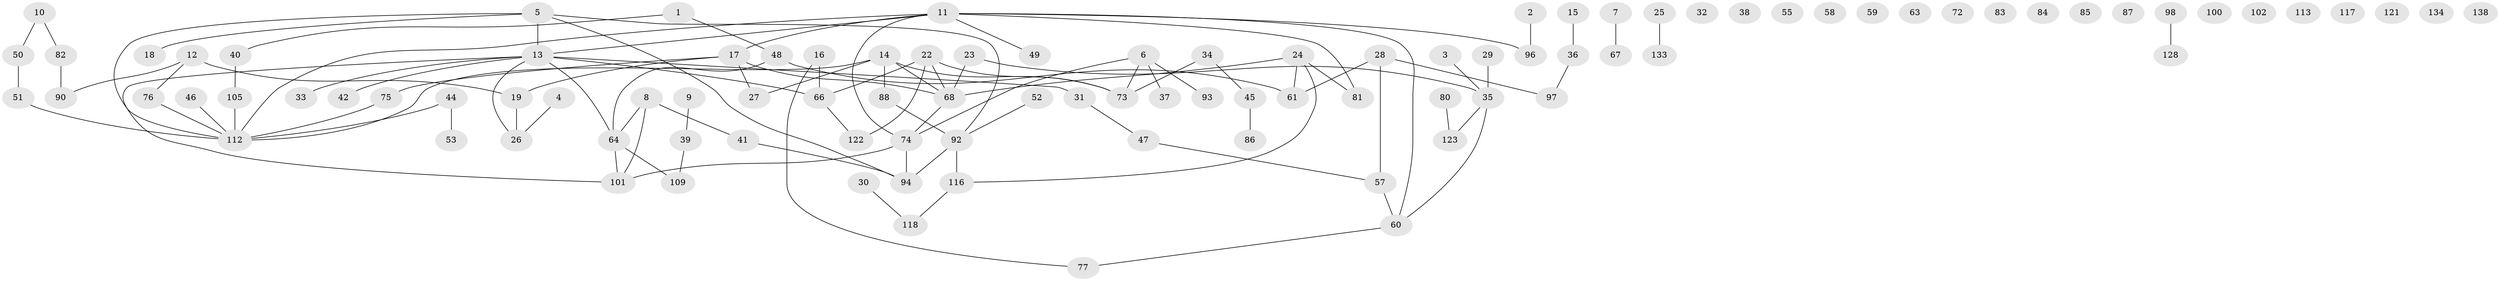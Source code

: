 // original degree distribution, {2: 0.3333333333333333, 1: 0.2361111111111111, 5: 0.05555555555555555, 3: 0.14583333333333334, 4: 0.09027777777777778, 0: 0.125, 6: 0.006944444444444444, 7: 0.006944444444444444}
// Generated by graph-tools (version 1.1) at 2025/16/03/04/25 18:16:32]
// undirected, 100 vertices, 105 edges
graph export_dot {
graph [start="1"]
  node [color=gray90,style=filled];
  1 [super="+114+110"];
  2 [super="+135"];
  3 [super="+43"];
  4;
  5;
  6 [super="+111+91"];
  7;
  8;
  9;
  10 [super="+65+56+106"];
  11 [super="+99+71"];
  12 [super="+130"];
  13 [super="+21"];
  14 [super="+20+78"];
  15;
  16;
  17 [super="+104"];
  18 [super="+119"];
  19 [super="+136"];
  22 [super="+108"];
  23 [super="+125"];
  24 [super="+107"];
  25;
  26;
  27 [super="+70"];
  28 [super="+103+120"];
  29;
  30;
  31;
  32;
  33;
  34;
  35;
  36;
  37;
  38;
  39;
  40;
  41;
  42;
  44 [super="+54"];
  45 [super="+124"];
  46;
  47;
  48;
  49;
  50;
  51;
  52;
  53;
  55;
  57;
  58;
  59;
  60 [super="+62"];
  61;
  63;
  64 [super="+139"];
  66;
  67;
  68 [super="+79"];
  72;
  73;
  74;
  75;
  76;
  77;
  80;
  81;
  82;
  83;
  84;
  85;
  86;
  87;
  88;
  90;
  92;
  93;
  94;
  96;
  97;
  98;
  100;
  101;
  102;
  105;
  109;
  112 [super="+137"];
  113;
  116 [super="+129"];
  117;
  118;
  121;
  122 [super="+131"];
  123;
  128;
  133;
  134;
  138;
  1 -- 48;
  1 -- 40;
  2 -- 96;
  3 -- 35;
  4 -- 26;
  5 -- 92;
  5 -- 94;
  5 -- 112;
  5 -- 18;
  5 -- 13;
  6 -- 93;
  6 -- 73;
  6 -- 74;
  6 -- 37;
  7 -- 67;
  8 -- 41;
  8 -- 101;
  8 -- 64;
  9 -- 39;
  10 -- 82;
  10 -- 50;
  11 -- 112;
  11 -- 74;
  11 -- 60;
  11 -- 96;
  11 -- 49;
  11 -- 17;
  11 -- 81;
  11 -- 13;
  12 -- 19;
  12 -- 76;
  12 -- 90;
  13 -- 33;
  13 -- 42;
  13 -- 64;
  13 -- 66;
  13 -- 101;
  13 -- 26;
  13 -- 31;
  14 -- 73;
  14 -- 68;
  14 -- 88;
  14 -- 112;
  14 -- 27;
  15 -- 36;
  16 -- 66;
  16 -- 77;
  17 -- 19;
  17 -- 27;
  17 -- 75;
  17 -- 68;
  19 -- 26;
  22 -- 68;
  22 -- 73;
  22 -- 66;
  22 -- 122;
  23 -- 35;
  23 -- 68;
  24 -- 81;
  24 -- 68;
  24 -- 116;
  24 -- 61;
  25 -- 133;
  28 -- 61;
  28 -- 57;
  28 -- 97;
  29 -- 35;
  30 -- 118;
  31 -- 47;
  34 -- 73;
  34 -- 45;
  35 -- 60;
  35 -- 123;
  36 -- 97;
  39 -- 109;
  40 -- 105;
  41 -- 94;
  44 -- 53;
  44 -- 112;
  45 -- 86;
  46 -- 112;
  47 -- 57;
  48 -- 61;
  48 -- 64;
  50 -- 51;
  51 -- 112;
  52 -- 92;
  57 -- 60;
  60 -- 77;
  64 -- 101;
  64 -- 109;
  66 -- 122;
  68 -- 74;
  74 -- 94;
  74 -- 101;
  75 -- 112;
  76 -- 112;
  80 -- 123;
  82 -- 90;
  88 -- 92;
  92 -- 94;
  92 -- 116;
  98 -- 128;
  105 -- 112;
  116 -- 118;
}

